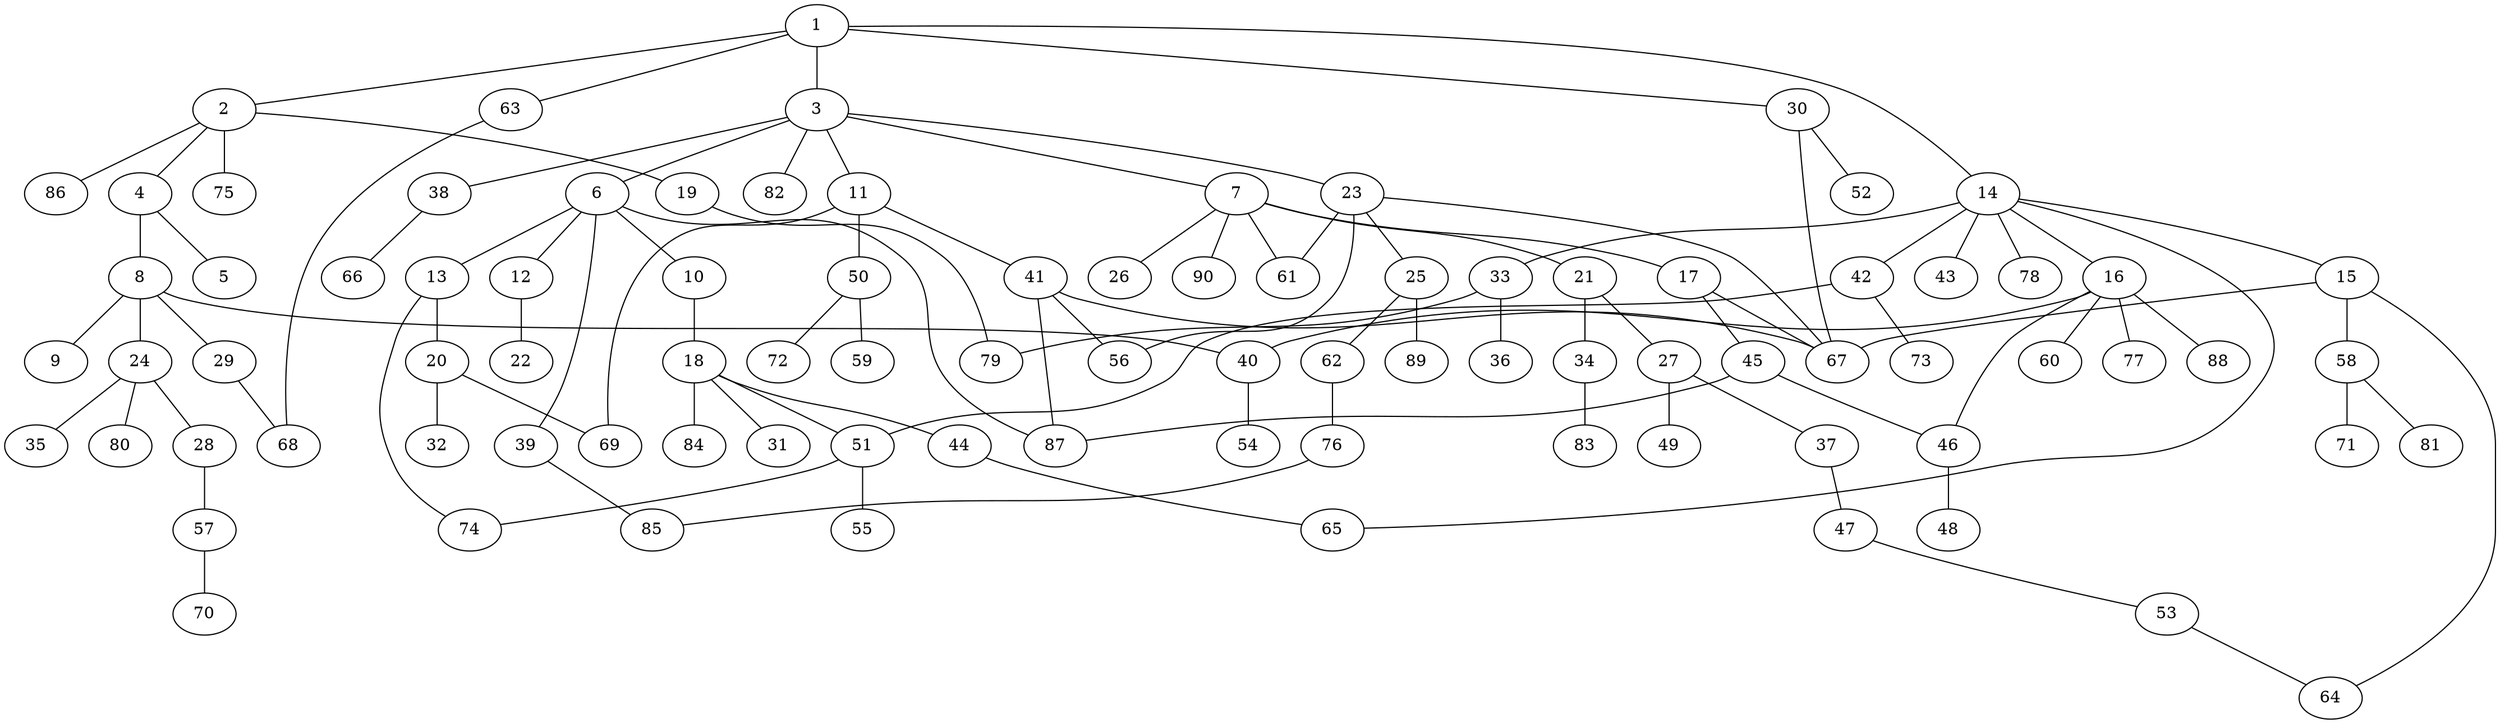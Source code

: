 graph graphname {1--2
1--3
1--14
1--30
1--63
2--4
2--19
2--75
2--86
3--6
3--7
3--11
3--23
3--38
3--82
4--5
4--8
6--10
6--12
6--13
6--39
6--87
7--17
7--21
7--26
7--61
7--90
8--9
8--24
8--29
8--40
10--18
11--41
11--50
11--69
12--22
13--20
13--74
14--15
14--16
14--33
14--42
14--43
14--65
14--78
15--58
15--64
15--67
16--40
16--46
16--60
16--77
16--88
17--45
17--67
18--31
18--44
18--51
18--84
19--79
20--32
20--69
21--27
21--34
23--25
23--56
23--61
23--67
24--28
24--35
24--80
25--62
25--89
27--37
27--49
28--57
29--68
30--52
30--67
33--36
33--79
34--83
37--47
38--66
39--85
40--54
41--56
41--67
41--87
42--51
42--73
44--65
45--46
45--87
46--48
47--53
50--59
50--72
51--55
51--74
53--64
57--70
58--71
58--81
62--76
63--68
76--85
}